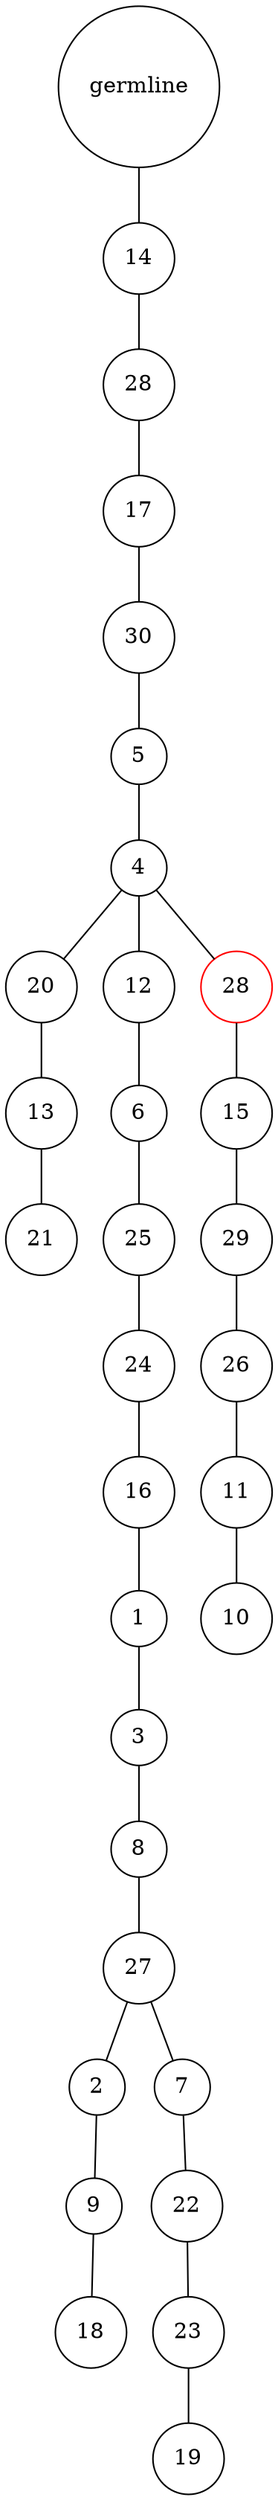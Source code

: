 graph {
	rankdir=UD;
	splines=line;
	node [shape=circle]
	"0x7f2cdd80ab50" [label="germline"];
	"0x7f2cdd80ab80" [label="14"];
	"0x7f2cdd80ab50" -- "0x7f2cdd80ab80" ;
	"0x7f2cdd80abb0" [label="28"];
	"0x7f2cdd80ab80" -- "0x7f2cdd80abb0" ;
	"0x7f2cdd80abe0" [label="17"];
	"0x7f2cdd80abb0" -- "0x7f2cdd80abe0" ;
	"0x7f2cdd80ac10" [label="30"];
	"0x7f2cdd80abe0" -- "0x7f2cdd80ac10" ;
	"0x7f2cdd80ac40" [label="5"];
	"0x7f2cdd80ac10" -- "0x7f2cdd80ac40" ;
	"0x7f2cdd80ac70" [label="4"];
	"0x7f2cdd80ac40" -- "0x7f2cdd80ac70" ;
	"0x7f2cdd80aca0" [label="20"];
	"0x7f2cdd80ac70" -- "0x7f2cdd80aca0" ;
	"0x7f2cdd80acd0" [label="13"];
	"0x7f2cdd80aca0" -- "0x7f2cdd80acd0" ;
	"0x7f2cdd80ad00" [label="21"];
	"0x7f2cdd80acd0" -- "0x7f2cdd80ad00" ;
	"0x7f2cdd80ad30" [label="12"];
	"0x7f2cdd80ac70" -- "0x7f2cdd80ad30" ;
	"0x7f2cdd80ad60" [label="6"];
	"0x7f2cdd80ad30" -- "0x7f2cdd80ad60" ;
	"0x7f2cdd80ad90" [label="25"];
	"0x7f2cdd80ad60" -- "0x7f2cdd80ad90" ;
	"0x7f2cdd80adc0" [label="24"];
	"0x7f2cdd80ad90" -- "0x7f2cdd80adc0" ;
	"0x7f2cdd80adf0" [label="16"];
	"0x7f2cdd80adc0" -- "0x7f2cdd80adf0" ;
	"0x7f2cdd80ae20" [label="1"];
	"0x7f2cdd80adf0" -- "0x7f2cdd80ae20" ;
	"0x7f2cdd80ae50" [label="3"];
	"0x7f2cdd80ae20" -- "0x7f2cdd80ae50" ;
	"0x7f2cdd80ae80" [label="8"];
	"0x7f2cdd80ae50" -- "0x7f2cdd80ae80" ;
	"0x7f2cdd80aeb0" [label="27"];
	"0x7f2cdd80ae80" -- "0x7f2cdd80aeb0" ;
	"0x7f2cdd80aee0" [label="2"];
	"0x7f2cdd80aeb0" -- "0x7f2cdd80aee0" ;
	"0x7f2cdd80af10" [label="9"];
	"0x7f2cdd80aee0" -- "0x7f2cdd80af10" ;
	"0x7f2cdd80af40" [label="18"];
	"0x7f2cdd80af10" -- "0x7f2cdd80af40" ;
	"0x7f2cdd80af70" [label="7"];
	"0x7f2cdd80aeb0" -- "0x7f2cdd80af70" ;
	"0x7f2cdd80afa0" [label="22"];
	"0x7f2cdd80af70" -- "0x7f2cdd80afa0" ;
	"0x7f2cdd80afd0" [label="23"];
	"0x7f2cdd80afa0" -- "0x7f2cdd80afd0" ;
	"0x7f2cdd818040" [label="19"];
	"0x7f2cdd80afd0" -- "0x7f2cdd818040" ;
	"0x7f2cdd818070" [label="28",color="red"];
	"0x7f2cdd80ac70" -- "0x7f2cdd818070" ;
	"0x7f2cdd8180a0" [label="15"];
	"0x7f2cdd818070" -- "0x7f2cdd8180a0" ;
	"0x7f2cdd8180d0" [label="29"];
	"0x7f2cdd8180a0" -- "0x7f2cdd8180d0" ;
	"0x7f2cdd818100" [label="26"];
	"0x7f2cdd8180d0" -- "0x7f2cdd818100" ;
	"0x7f2cdd818130" [label="11"];
	"0x7f2cdd818100" -- "0x7f2cdd818130" ;
	"0x7f2cdd818160" [label="10"];
	"0x7f2cdd818130" -- "0x7f2cdd818160" ;
}
